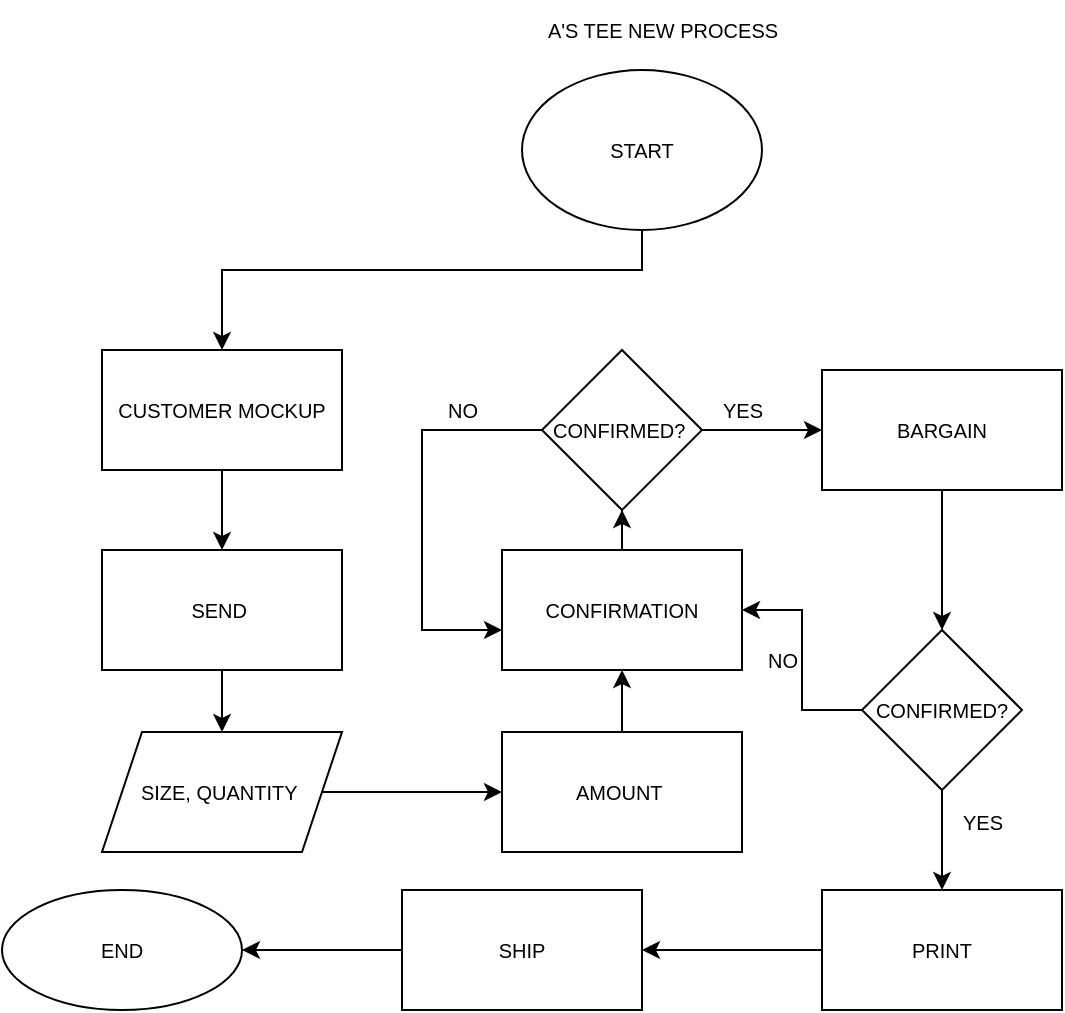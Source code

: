 <mxfile version="20.3.0" type="device"><diagram id="gqZNhCDb3FTV1OHu6P-4" name="Page-1"><mxGraphModel dx="1182" dy="593" grid="1" gridSize="10" guides="1" tooltips="1" connect="1" arrows="1" fold="1" page="1" pageScale="1" pageWidth="348" pageHeight="802" math="0" shadow="0"><root><mxCell id="0"/><mxCell id="1" parent="0"/><mxCell id="7TEHeTlXZuqNcv9Y2Ry_-41" value="A'S TEE NEW PROCESS" style="text;html=1;align=center;verticalAlign=middle;resizable=0;points=[];autosize=1;strokeColor=none;fillColor=none;fontSize=10;" vertex="1" parent="1"><mxGeometry x="90" y="5" width="140" height="30" as="geometry"/></mxCell><mxCell id="7TEHeTlXZuqNcv9Y2Ry_-44" value="" style="edgeStyle=orthogonalEdgeStyle;rounded=0;orthogonalLoop=1;jettySize=auto;html=1;fontSize=10;" edge="1" parent="1" source="7TEHeTlXZuqNcv9Y2Ry_-42" target="7TEHeTlXZuqNcv9Y2Ry_-43"><mxGeometry relative="1" as="geometry"><Array as="points"><mxPoint x="150" y="140"/><mxPoint x="-60" y="140"/></Array></mxGeometry></mxCell><mxCell id="7TEHeTlXZuqNcv9Y2Ry_-42" value="START" style="ellipse;whiteSpace=wrap;html=1;fontSize=10;" vertex="1" parent="1"><mxGeometry x="90" y="40" width="120" height="80" as="geometry"/></mxCell><mxCell id="7TEHeTlXZuqNcv9Y2Ry_-46" value="" style="edgeStyle=orthogonalEdgeStyle;rounded=0;orthogonalLoop=1;jettySize=auto;html=1;fontSize=10;" edge="1" parent="1" source="7TEHeTlXZuqNcv9Y2Ry_-43" target="7TEHeTlXZuqNcv9Y2Ry_-45"><mxGeometry relative="1" as="geometry"/></mxCell><mxCell id="7TEHeTlXZuqNcv9Y2Ry_-43" value="CUSTOMER MOCKUP" style="whiteSpace=wrap;html=1;fontSize=10;" vertex="1" parent="1"><mxGeometry x="-120" y="180" width="120" height="60" as="geometry"/></mxCell><mxCell id="7TEHeTlXZuqNcv9Y2Ry_-50" value="" style="edgeStyle=orthogonalEdgeStyle;rounded=0;orthogonalLoop=1;jettySize=auto;html=1;fontSize=10;" edge="1" parent="1" source="7TEHeTlXZuqNcv9Y2Ry_-45" target="7TEHeTlXZuqNcv9Y2Ry_-49"><mxGeometry relative="1" as="geometry"/></mxCell><mxCell id="7TEHeTlXZuqNcv9Y2Ry_-45" value="SEND&amp;nbsp;" style="whiteSpace=wrap;html=1;fontSize=10;" vertex="1" parent="1"><mxGeometry x="-120" y="280" width="120" height="60" as="geometry"/></mxCell><mxCell id="7TEHeTlXZuqNcv9Y2Ry_-54" value="" style="edgeStyle=orthogonalEdgeStyle;rounded=0;orthogonalLoop=1;jettySize=auto;html=1;fontSize=10;" edge="1" parent="1" source="7TEHeTlXZuqNcv9Y2Ry_-49" target="7TEHeTlXZuqNcv9Y2Ry_-53"><mxGeometry relative="1" as="geometry"/></mxCell><mxCell id="7TEHeTlXZuqNcv9Y2Ry_-49" value="SIZE, QUANTITY&amp;nbsp;" style="shape=parallelogram;perimeter=parallelogramPerimeter;whiteSpace=wrap;html=1;fixedSize=1;fontSize=10;" vertex="1" parent="1"><mxGeometry x="-120" y="371" width="120" height="60" as="geometry"/></mxCell><mxCell id="7TEHeTlXZuqNcv9Y2Ry_-56" value="" style="edgeStyle=orthogonalEdgeStyle;rounded=0;orthogonalLoop=1;jettySize=auto;html=1;fontSize=10;" edge="1" parent="1" source="7TEHeTlXZuqNcv9Y2Ry_-53" target="7TEHeTlXZuqNcv9Y2Ry_-55"><mxGeometry relative="1" as="geometry"/></mxCell><mxCell id="7TEHeTlXZuqNcv9Y2Ry_-53" value="AMOUNT&amp;nbsp;" style="whiteSpace=wrap;html=1;fontSize=10;" vertex="1" parent="1"><mxGeometry x="80" y="371" width="120" height="60" as="geometry"/></mxCell><mxCell id="7TEHeTlXZuqNcv9Y2Ry_-58" value="" style="edgeStyle=orthogonalEdgeStyle;rounded=0;orthogonalLoop=1;jettySize=auto;html=1;fontSize=10;" edge="1" parent="1" source="7TEHeTlXZuqNcv9Y2Ry_-55" target="7TEHeTlXZuqNcv9Y2Ry_-57"><mxGeometry relative="1" as="geometry"/></mxCell><mxCell id="7TEHeTlXZuqNcv9Y2Ry_-55" value="CONFIRMATION" style="whiteSpace=wrap;html=1;fontSize=10;" vertex="1" parent="1"><mxGeometry x="80" y="280" width="120" height="60" as="geometry"/></mxCell><mxCell id="7TEHeTlXZuqNcv9Y2Ry_-62" value="" style="edgeStyle=orthogonalEdgeStyle;rounded=0;orthogonalLoop=1;jettySize=auto;html=1;fontSize=10;" edge="1" parent="1" source="7TEHeTlXZuqNcv9Y2Ry_-57" target="7TEHeTlXZuqNcv9Y2Ry_-61"><mxGeometry relative="1" as="geometry"/></mxCell><mxCell id="7TEHeTlXZuqNcv9Y2Ry_-72" style="edgeStyle=orthogonalEdgeStyle;rounded=0;orthogonalLoop=1;jettySize=auto;html=1;fontSize=10;entryX=0;entryY=0.667;entryDx=0;entryDy=0;entryPerimeter=0;" edge="1" parent="1" source="7TEHeTlXZuqNcv9Y2Ry_-57" target="7TEHeTlXZuqNcv9Y2Ry_-55"><mxGeometry relative="1" as="geometry"><mxPoint x="70" y="320" as="targetPoint"/><Array as="points"><mxPoint x="40" y="220"/><mxPoint x="40" y="320"/></Array></mxGeometry></mxCell><mxCell id="7TEHeTlXZuqNcv9Y2Ry_-57" value="CONFIRMED?&amp;nbsp;" style="rhombus;whiteSpace=wrap;html=1;fontSize=10;" vertex="1" parent="1"><mxGeometry x="100" y="180" width="80" height="80" as="geometry"/></mxCell><mxCell id="7TEHeTlXZuqNcv9Y2Ry_-64" value="" style="edgeStyle=orthogonalEdgeStyle;rounded=0;orthogonalLoop=1;jettySize=auto;html=1;fontSize=10;" edge="1" parent="1" source="7TEHeTlXZuqNcv9Y2Ry_-61" target="7TEHeTlXZuqNcv9Y2Ry_-63"><mxGeometry relative="1" as="geometry"/></mxCell><mxCell id="7TEHeTlXZuqNcv9Y2Ry_-61" value="BARGAIN" style="whiteSpace=wrap;html=1;fontSize=10;" vertex="1" parent="1"><mxGeometry x="240" y="190" width="120" height="60" as="geometry"/></mxCell><mxCell id="7TEHeTlXZuqNcv9Y2Ry_-66" value="" style="edgeStyle=orthogonalEdgeStyle;rounded=0;orthogonalLoop=1;jettySize=auto;html=1;fontSize=10;" edge="1" parent="1" source="7TEHeTlXZuqNcv9Y2Ry_-63" target="7TEHeTlXZuqNcv9Y2Ry_-65"><mxGeometry relative="1" as="geometry"/></mxCell><mxCell id="7TEHeTlXZuqNcv9Y2Ry_-69" style="edgeStyle=orthogonalEdgeStyle;rounded=0;orthogonalLoop=1;jettySize=auto;html=1;entryX=1;entryY=0.5;entryDx=0;entryDy=0;fontSize=10;" edge="1" parent="1" source="7TEHeTlXZuqNcv9Y2Ry_-63" target="7TEHeTlXZuqNcv9Y2Ry_-55"><mxGeometry relative="1" as="geometry"/></mxCell><mxCell id="7TEHeTlXZuqNcv9Y2Ry_-63" value="CONFIRMED?" style="rhombus;whiteSpace=wrap;html=1;fontSize=10;" vertex="1" parent="1"><mxGeometry x="260" y="320" width="80" height="80" as="geometry"/></mxCell><mxCell id="7TEHeTlXZuqNcv9Y2Ry_-68" value="" style="edgeStyle=orthogonalEdgeStyle;rounded=0;orthogonalLoop=1;jettySize=auto;html=1;fontSize=10;" edge="1" parent="1" source="7TEHeTlXZuqNcv9Y2Ry_-65" target="7TEHeTlXZuqNcv9Y2Ry_-67"><mxGeometry relative="1" as="geometry"/></mxCell><mxCell id="7TEHeTlXZuqNcv9Y2Ry_-65" value="PRINT" style="whiteSpace=wrap;html=1;fontSize=10;" vertex="1" parent="1"><mxGeometry x="240" y="450" width="120" height="60" as="geometry"/></mxCell><mxCell id="7TEHeTlXZuqNcv9Y2Ry_-76" value="" style="edgeStyle=orthogonalEdgeStyle;rounded=0;orthogonalLoop=1;jettySize=auto;html=1;fontSize=10;" edge="1" parent="1" source="7TEHeTlXZuqNcv9Y2Ry_-67" target="7TEHeTlXZuqNcv9Y2Ry_-75"><mxGeometry relative="1" as="geometry"/></mxCell><mxCell id="7TEHeTlXZuqNcv9Y2Ry_-67" value="SHIP" style="whiteSpace=wrap;html=1;fontSize=10;" vertex="1" parent="1"><mxGeometry x="30" y="450" width="120" height="60" as="geometry"/></mxCell><mxCell id="7TEHeTlXZuqNcv9Y2Ry_-70" value="NO" style="text;html=1;align=center;verticalAlign=middle;resizable=0;points=[];autosize=1;strokeColor=none;fillColor=none;fontSize=10;" vertex="1" parent="1"><mxGeometry x="200" y="320" width="40" height="30" as="geometry"/></mxCell><mxCell id="7TEHeTlXZuqNcv9Y2Ry_-71" value="YES" style="text;html=1;align=center;verticalAlign=middle;resizable=0;points=[];autosize=1;strokeColor=none;fillColor=none;fontSize=10;" vertex="1" parent="1"><mxGeometry x="300" y="401" width="40" height="30" as="geometry"/></mxCell><mxCell id="7TEHeTlXZuqNcv9Y2Ry_-73" value="NO" style="text;html=1;align=center;verticalAlign=middle;resizable=0;points=[];autosize=1;strokeColor=none;fillColor=none;fontSize=10;" vertex="1" parent="1"><mxGeometry x="40" y="195" width="40" height="30" as="geometry"/></mxCell><mxCell id="7TEHeTlXZuqNcv9Y2Ry_-74" value="YES" style="text;html=1;align=center;verticalAlign=middle;resizable=0;points=[];autosize=1;strokeColor=none;fillColor=none;fontSize=10;" vertex="1" parent="1"><mxGeometry x="180" y="195" width="40" height="30" as="geometry"/></mxCell><mxCell id="7TEHeTlXZuqNcv9Y2Ry_-75" value="END" style="ellipse;whiteSpace=wrap;html=1;fontSize=10;" vertex="1" parent="1"><mxGeometry x="-170" y="450" width="120" height="60" as="geometry"/></mxCell></root></mxGraphModel></diagram></mxfile>